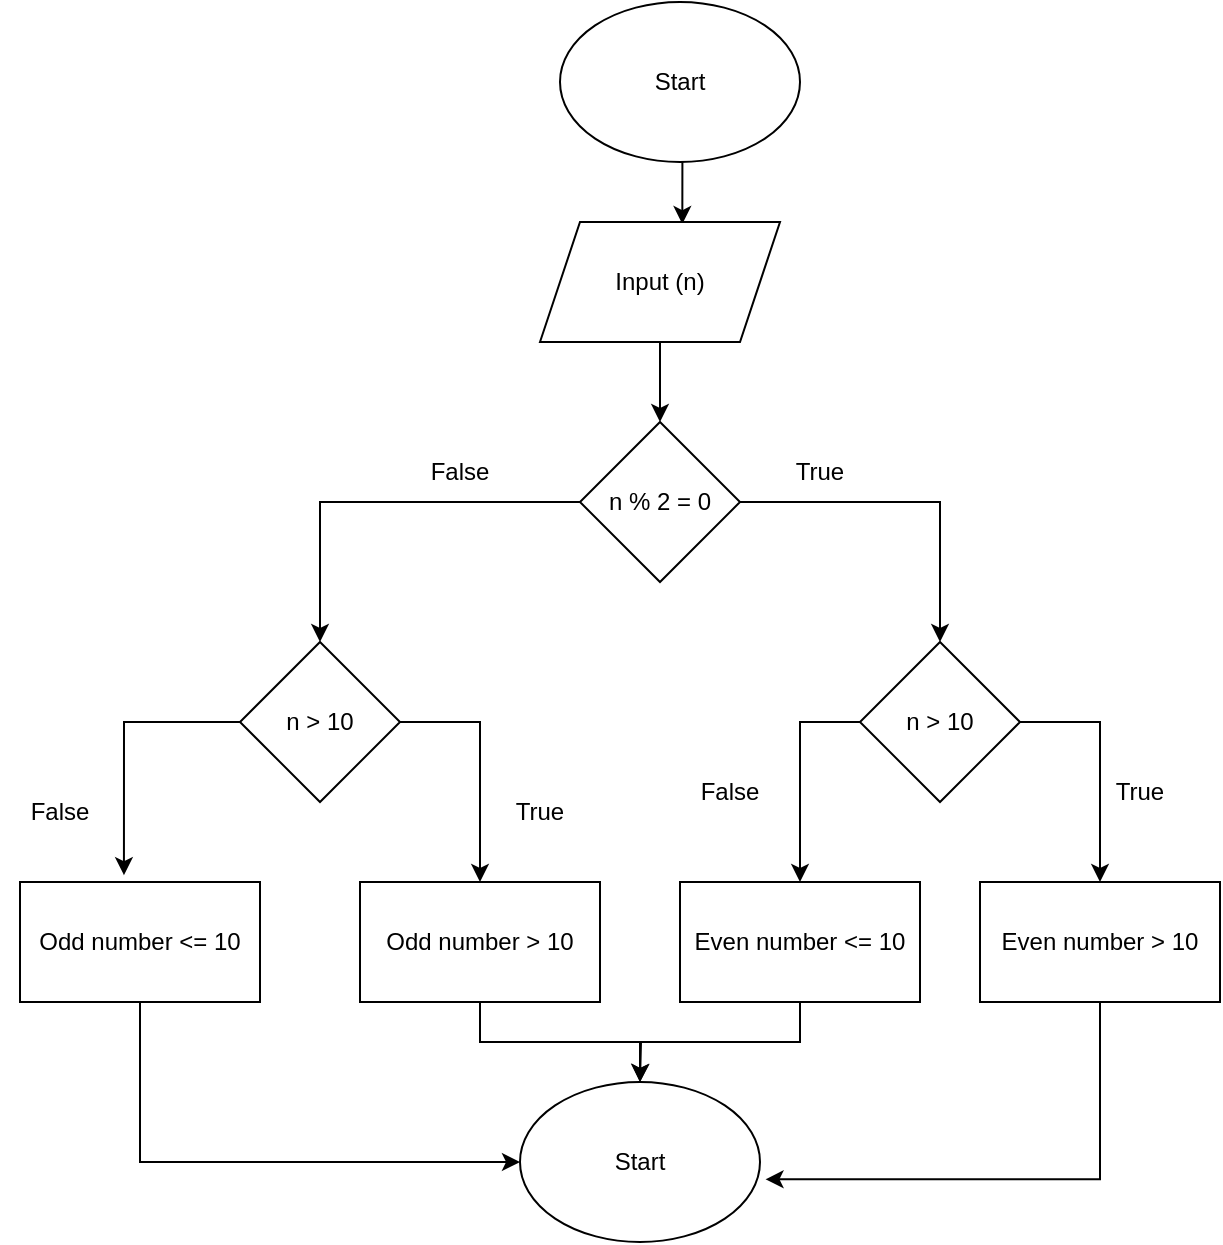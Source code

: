 <mxfile version="20.3.2" type="device"><diagram id="I8AyVLEvKAC34jCSOaRJ" name="Page-1"><mxGraphModel dx="1038" dy="547" grid="1" gridSize="10" guides="1" tooltips="1" connect="1" arrows="1" fold="1" page="1" pageScale="1" pageWidth="850" pageHeight="1100" math="0" shadow="0"><root><mxCell id="0"/><mxCell id="1" parent="0"/><mxCell id="Row2hFeKl6aZQZL7OG5T-11" style="edgeStyle=orthogonalEdgeStyle;rounded=0;orthogonalLoop=1;jettySize=auto;html=1;exitX=0.5;exitY=1;exitDx=0;exitDy=0;entryX=0.593;entryY=0.017;entryDx=0;entryDy=0;entryPerimeter=0;" edge="1" parent="1" source="Row2hFeKl6aZQZL7OG5T-1" target="Row2hFeKl6aZQZL7OG5T-2"><mxGeometry relative="1" as="geometry"/></mxCell><mxCell id="Row2hFeKl6aZQZL7OG5T-1" value="Start" style="ellipse;whiteSpace=wrap;html=1;" vertex="1" parent="1"><mxGeometry x="340" y="160" width="120" height="80" as="geometry"/></mxCell><mxCell id="Row2hFeKl6aZQZL7OG5T-14" style="edgeStyle=orthogonalEdgeStyle;rounded=0;orthogonalLoop=1;jettySize=auto;html=1;exitX=0.5;exitY=1;exitDx=0;exitDy=0;entryX=0.5;entryY=0;entryDx=0;entryDy=0;" edge="1" parent="1" source="Row2hFeKl6aZQZL7OG5T-2" target="Row2hFeKl6aZQZL7OG5T-4"><mxGeometry relative="1" as="geometry"/></mxCell><mxCell id="Row2hFeKl6aZQZL7OG5T-2" value="Input (n)" style="shape=parallelogram;perimeter=parallelogramPerimeter;whiteSpace=wrap;html=1;fixedSize=1;" vertex="1" parent="1"><mxGeometry x="330" y="270" width="120" height="60" as="geometry"/></mxCell><mxCell id="Row2hFeKl6aZQZL7OG5T-15" style="edgeStyle=orthogonalEdgeStyle;rounded=0;orthogonalLoop=1;jettySize=auto;html=1;exitX=0;exitY=0.5;exitDx=0;exitDy=0;entryX=0.5;entryY=0;entryDx=0;entryDy=0;" edge="1" parent="1" source="Row2hFeKl6aZQZL7OG5T-4" target="Row2hFeKl6aZQZL7OG5T-5"><mxGeometry relative="1" as="geometry"/></mxCell><mxCell id="Row2hFeKl6aZQZL7OG5T-16" style="edgeStyle=orthogonalEdgeStyle;rounded=0;orthogonalLoop=1;jettySize=auto;html=1;exitX=1;exitY=0.5;exitDx=0;exitDy=0;entryX=0.5;entryY=0;entryDx=0;entryDy=0;" edge="1" parent="1" source="Row2hFeKl6aZQZL7OG5T-4" target="Row2hFeKl6aZQZL7OG5T-6"><mxGeometry relative="1" as="geometry"/></mxCell><mxCell id="Row2hFeKl6aZQZL7OG5T-4" value="n % 2 = 0" style="rhombus;whiteSpace=wrap;html=1;" vertex="1" parent="1"><mxGeometry x="350" y="370" width="80" height="80" as="geometry"/></mxCell><mxCell id="Row2hFeKl6aZQZL7OG5T-19" style="edgeStyle=orthogonalEdgeStyle;rounded=0;orthogonalLoop=1;jettySize=auto;html=1;exitX=0;exitY=0.5;exitDx=0;exitDy=0;entryX=0.433;entryY=-0.057;entryDx=0;entryDy=0;entryPerimeter=0;" edge="1" parent="1" source="Row2hFeKl6aZQZL7OG5T-5" target="Row2hFeKl6aZQZL7OG5T-7"><mxGeometry relative="1" as="geometry"/></mxCell><mxCell id="Row2hFeKl6aZQZL7OG5T-20" style="edgeStyle=orthogonalEdgeStyle;rounded=0;orthogonalLoop=1;jettySize=auto;html=1;exitX=1;exitY=0.5;exitDx=0;exitDy=0;entryX=0.5;entryY=0;entryDx=0;entryDy=0;" edge="1" parent="1" source="Row2hFeKl6aZQZL7OG5T-5" target="Row2hFeKl6aZQZL7OG5T-8"><mxGeometry relative="1" as="geometry"/></mxCell><mxCell id="Row2hFeKl6aZQZL7OG5T-5" value="n &amp;gt; 10" style="rhombus;whiteSpace=wrap;html=1;" vertex="1" parent="1"><mxGeometry x="180" y="480" width="80" height="80" as="geometry"/></mxCell><mxCell id="Row2hFeKl6aZQZL7OG5T-21" style="edgeStyle=orthogonalEdgeStyle;rounded=0;orthogonalLoop=1;jettySize=auto;html=1;exitX=0;exitY=0.5;exitDx=0;exitDy=0;entryX=0.5;entryY=0;entryDx=0;entryDy=0;" edge="1" parent="1" source="Row2hFeKl6aZQZL7OG5T-6" target="Row2hFeKl6aZQZL7OG5T-9"><mxGeometry relative="1" as="geometry"/></mxCell><mxCell id="Row2hFeKl6aZQZL7OG5T-22" style="edgeStyle=orthogonalEdgeStyle;rounded=0;orthogonalLoop=1;jettySize=auto;html=1;exitX=1;exitY=0.5;exitDx=0;exitDy=0;entryX=0.5;entryY=0;entryDx=0;entryDy=0;" edge="1" parent="1" source="Row2hFeKl6aZQZL7OG5T-6" target="Row2hFeKl6aZQZL7OG5T-10"><mxGeometry relative="1" as="geometry"/></mxCell><mxCell id="Row2hFeKl6aZQZL7OG5T-6" value="n &amp;gt; 10" style="rhombus;whiteSpace=wrap;html=1;" vertex="1" parent="1"><mxGeometry x="490" y="480" width="80" height="80" as="geometry"/></mxCell><mxCell id="Row2hFeKl6aZQZL7OG5T-30" style="edgeStyle=orthogonalEdgeStyle;rounded=0;orthogonalLoop=1;jettySize=auto;html=1;exitX=0.5;exitY=1;exitDx=0;exitDy=0;entryX=0;entryY=0.5;entryDx=0;entryDy=0;" edge="1" parent="1" source="Row2hFeKl6aZQZL7OG5T-7" target="Row2hFeKl6aZQZL7OG5T-29"><mxGeometry relative="1" as="geometry"/></mxCell><mxCell id="Row2hFeKl6aZQZL7OG5T-7" value="Odd number &amp;lt;= 10" style="rounded=0;whiteSpace=wrap;html=1;" vertex="1" parent="1"><mxGeometry x="70" y="600" width="120" height="60" as="geometry"/></mxCell><mxCell id="Row2hFeKl6aZQZL7OG5T-31" style="edgeStyle=orthogonalEdgeStyle;rounded=0;orthogonalLoop=1;jettySize=auto;html=1;exitX=0.5;exitY=1;exitDx=0;exitDy=0;entryX=0.5;entryY=0;entryDx=0;entryDy=0;" edge="1" parent="1" source="Row2hFeKl6aZQZL7OG5T-8" target="Row2hFeKl6aZQZL7OG5T-29"><mxGeometry relative="1" as="geometry"/></mxCell><mxCell id="Row2hFeKl6aZQZL7OG5T-8" value="Odd number &amp;gt; 10" style="rounded=0;whiteSpace=wrap;html=1;" vertex="1" parent="1"><mxGeometry x="240" y="600" width="120" height="60" as="geometry"/></mxCell><mxCell id="Row2hFeKl6aZQZL7OG5T-32" style="edgeStyle=orthogonalEdgeStyle;rounded=0;orthogonalLoop=1;jettySize=auto;html=1;exitX=0.5;exitY=1;exitDx=0;exitDy=0;" edge="1" parent="1" source="Row2hFeKl6aZQZL7OG5T-9"><mxGeometry relative="1" as="geometry"><mxPoint x="380" y="700" as="targetPoint"/></mxGeometry></mxCell><mxCell id="Row2hFeKl6aZQZL7OG5T-9" value="Even number &amp;lt;= 10" style="rounded=0;whiteSpace=wrap;html=1;" vertex="1" parent="1"><mxGeometry x="400" y="600" width="120" height="60" as="geometry"/></mxCell><mxCell id="Row2hFeKl6aZQZL7OG5T-33" style="edgeStyle=orthogonalEdgeStyle;rounded=0;orthogonalLoop=1;jettySize=auto;html=1;exitX=0.5;exitY=1;exitDx=0;exitDy=0;entryX=1.023;entryY=0.608;entryDx=0;entryDy=0;entryPerimeter=0;" edge="1" parent="1" source="Row2hFeKl6aZQZL7OG5T-10" target="Row2hFeKl6aZQZL7OG5T-29"><mxGeometry relative="1" as="geometry"><Array as="points"><mxPoint x="610" y="749"/></Array></mxGeometry></mxCell><mxCell id="Row2hFeKl6aZQZL7OG5T-10" value="Even number &amp;gt; 10" style="rounded=0;whiteSpace=wrap;html=1;" vertex="1" parent="1"><mxGeometry x="550" y="600" width="120" height="60" as="geometry"/></mxCell><mxCell id="Row2hFeKl6aZQZL7OG5T-23" value="True" style="text;html=1;strokeColor=none;fillColor=none;align=center;verticalAlign=middle;whiteSpace=wrap;rounded=0;" vertex="1" parent="1"><mxGeometry x="440" y="380" width="60" height="30" as="geometry"/></mxCell><mxCell id="Row2hFeKl6aZQZL7OG5T-24" value="False" style="text;html=1;strokeColor=none;fillColor=none;align=center;verticalAlign=middle;whiteSpace=wrap;rounded=0;" vertex="1" parent="1"><mxGeometry x="60" y="550" width="60" height="30" as="geometry"/></mxCell><mxCell id="Row2hFeKl6aZQZL7OG5T-25" value="True" style="text;html=1;strokeColor=none;fillColor=none;align=center;verticalAlign=middle;whiteSpace=wrap;rounded=0;" vertex="1" parent="1"><mxGeometry x="300" y="550" width="60" height="30" as="geometry"/></mxCell><mxCell id="Row2hFeKl6aZQZL7OG5T-26" value="False" style="text;html=1;strokeColor=none;fillColor=none;align=center;verticalAlign=middle;whiteSpace=wrap;rounded=0;" vertex="1" parent="1"><mxGeometry x="260" y="380" width="60" height="30" as="geometry"/></mxCell><mxCell id="Row2hFeKl6aZQZL7OG5T-27" value="False" style="text;html=1;strokeColor=none;fillColor=none;align=center;verticalAlign=middle;whiteSpace=wrap;rounded=0;" vertex="1" parent="1"><mxGeometry x="395" y="540" width="60" height="30" as="geometry"/></mxCell><mxCell id="Row2hFeKl6aZQZL7OG5T-28" value="True" style="text;html=1;strokeColor=none;fillColor=none;align=center;verticalAlign=middle;whiteSpace=wrap;rounded=0;" vertex="1" parent="1"><mxGeometry x="600" y="540" width="60" height="30" as="geometry"/></mxCell><mxCell id="Row2hFeKl6aZQZL7OG5T-29" value="Start" style="ellipse;whiteSpace=wrap;html=1;" vertex="1" parent="1"><mxGeometry x="320" y="700" width="120" height="80" as="geometry"/></mxCell></root></mxGraphModel></diagram></mxfile>